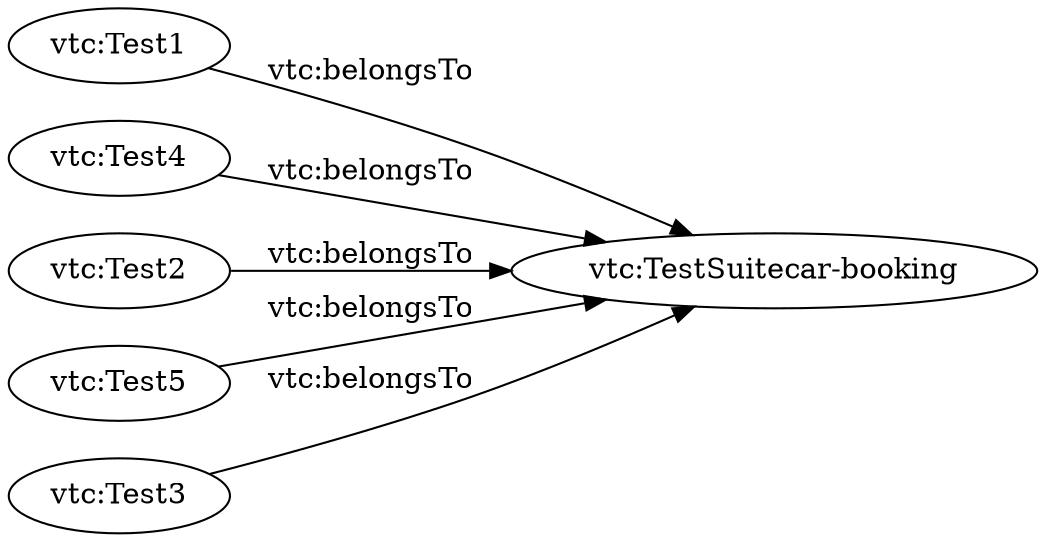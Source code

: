 digraph ar2dtool_diagram { 
rankdir=LR;
size="1501"
	"vtc:Test1" -> "vtc:TestSuitecar-booking" [ label = "vtc:belongsTo" ];
	"vtc:Test4" -> "vtc:TestSuitecar-booking" [ label = "vtc:belongsTo" ];
	"vtc:Test2" -> "vtc:TestSuitecar-booking" [ label = "vtc:belongsTo" ];
	"vtc:Test5" -> "vtc:TestSuitecar-booking" [ label = "vtc:belongsTo" ];
	"vtc:Test3" -> "vtc:TestSuitecar-booking" [ label = "vtc:belongsTo" ];

}
